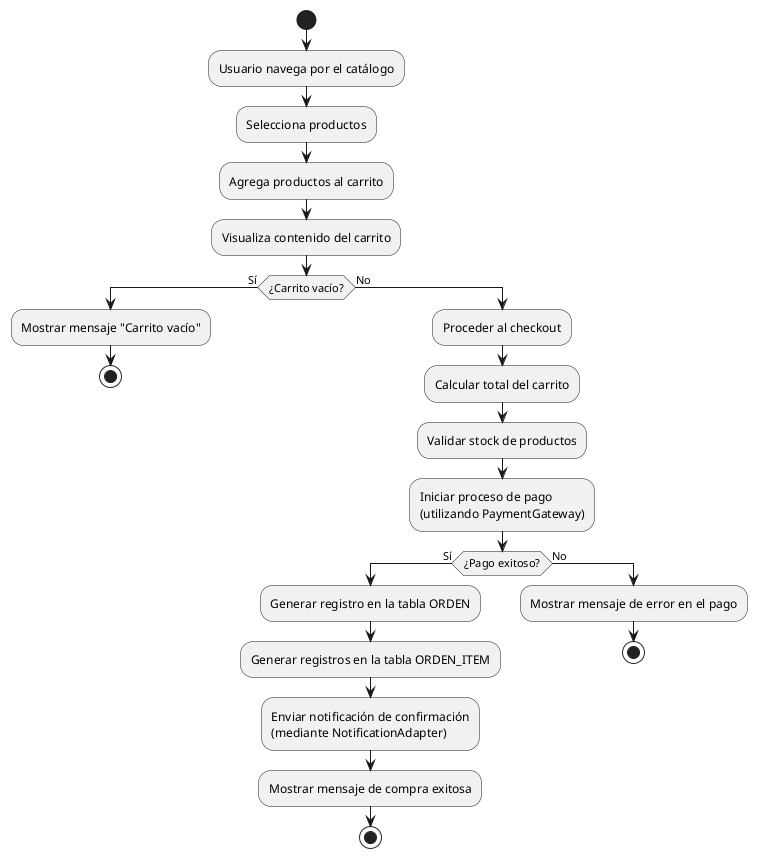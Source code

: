 @startuml
start
:Usuario navega por el catálogo;
:Selecciona productos;
:Agrega productos al carrito;
:Visualiza contenido del carrito;
if (¿Carrito vacío?) then (Sí)
  :Mostrar mensaje "Carrito vacío";
  stop
else (No)
  :Proceder al checkout;
  :Calcular total del carrito;
  :Validar stock de productos;
  :Iniciar proceso de pago\n(utilizando PaymentGateway);
  if (¿Pago exitoso?) then (Sí)
     :Generar registro en la tabla ORDEN;
     :Generar registros en la tabla ORDEN_ITEM;
     :Enviar notificación de confirmación\n(mediante NotificationAdapter);
     :Mostrar mensaje de compra exitosa;
     stop
  else (No)
     :Mostrar mensaje de error en el pago;
     stop
  endif
endif
@enduml